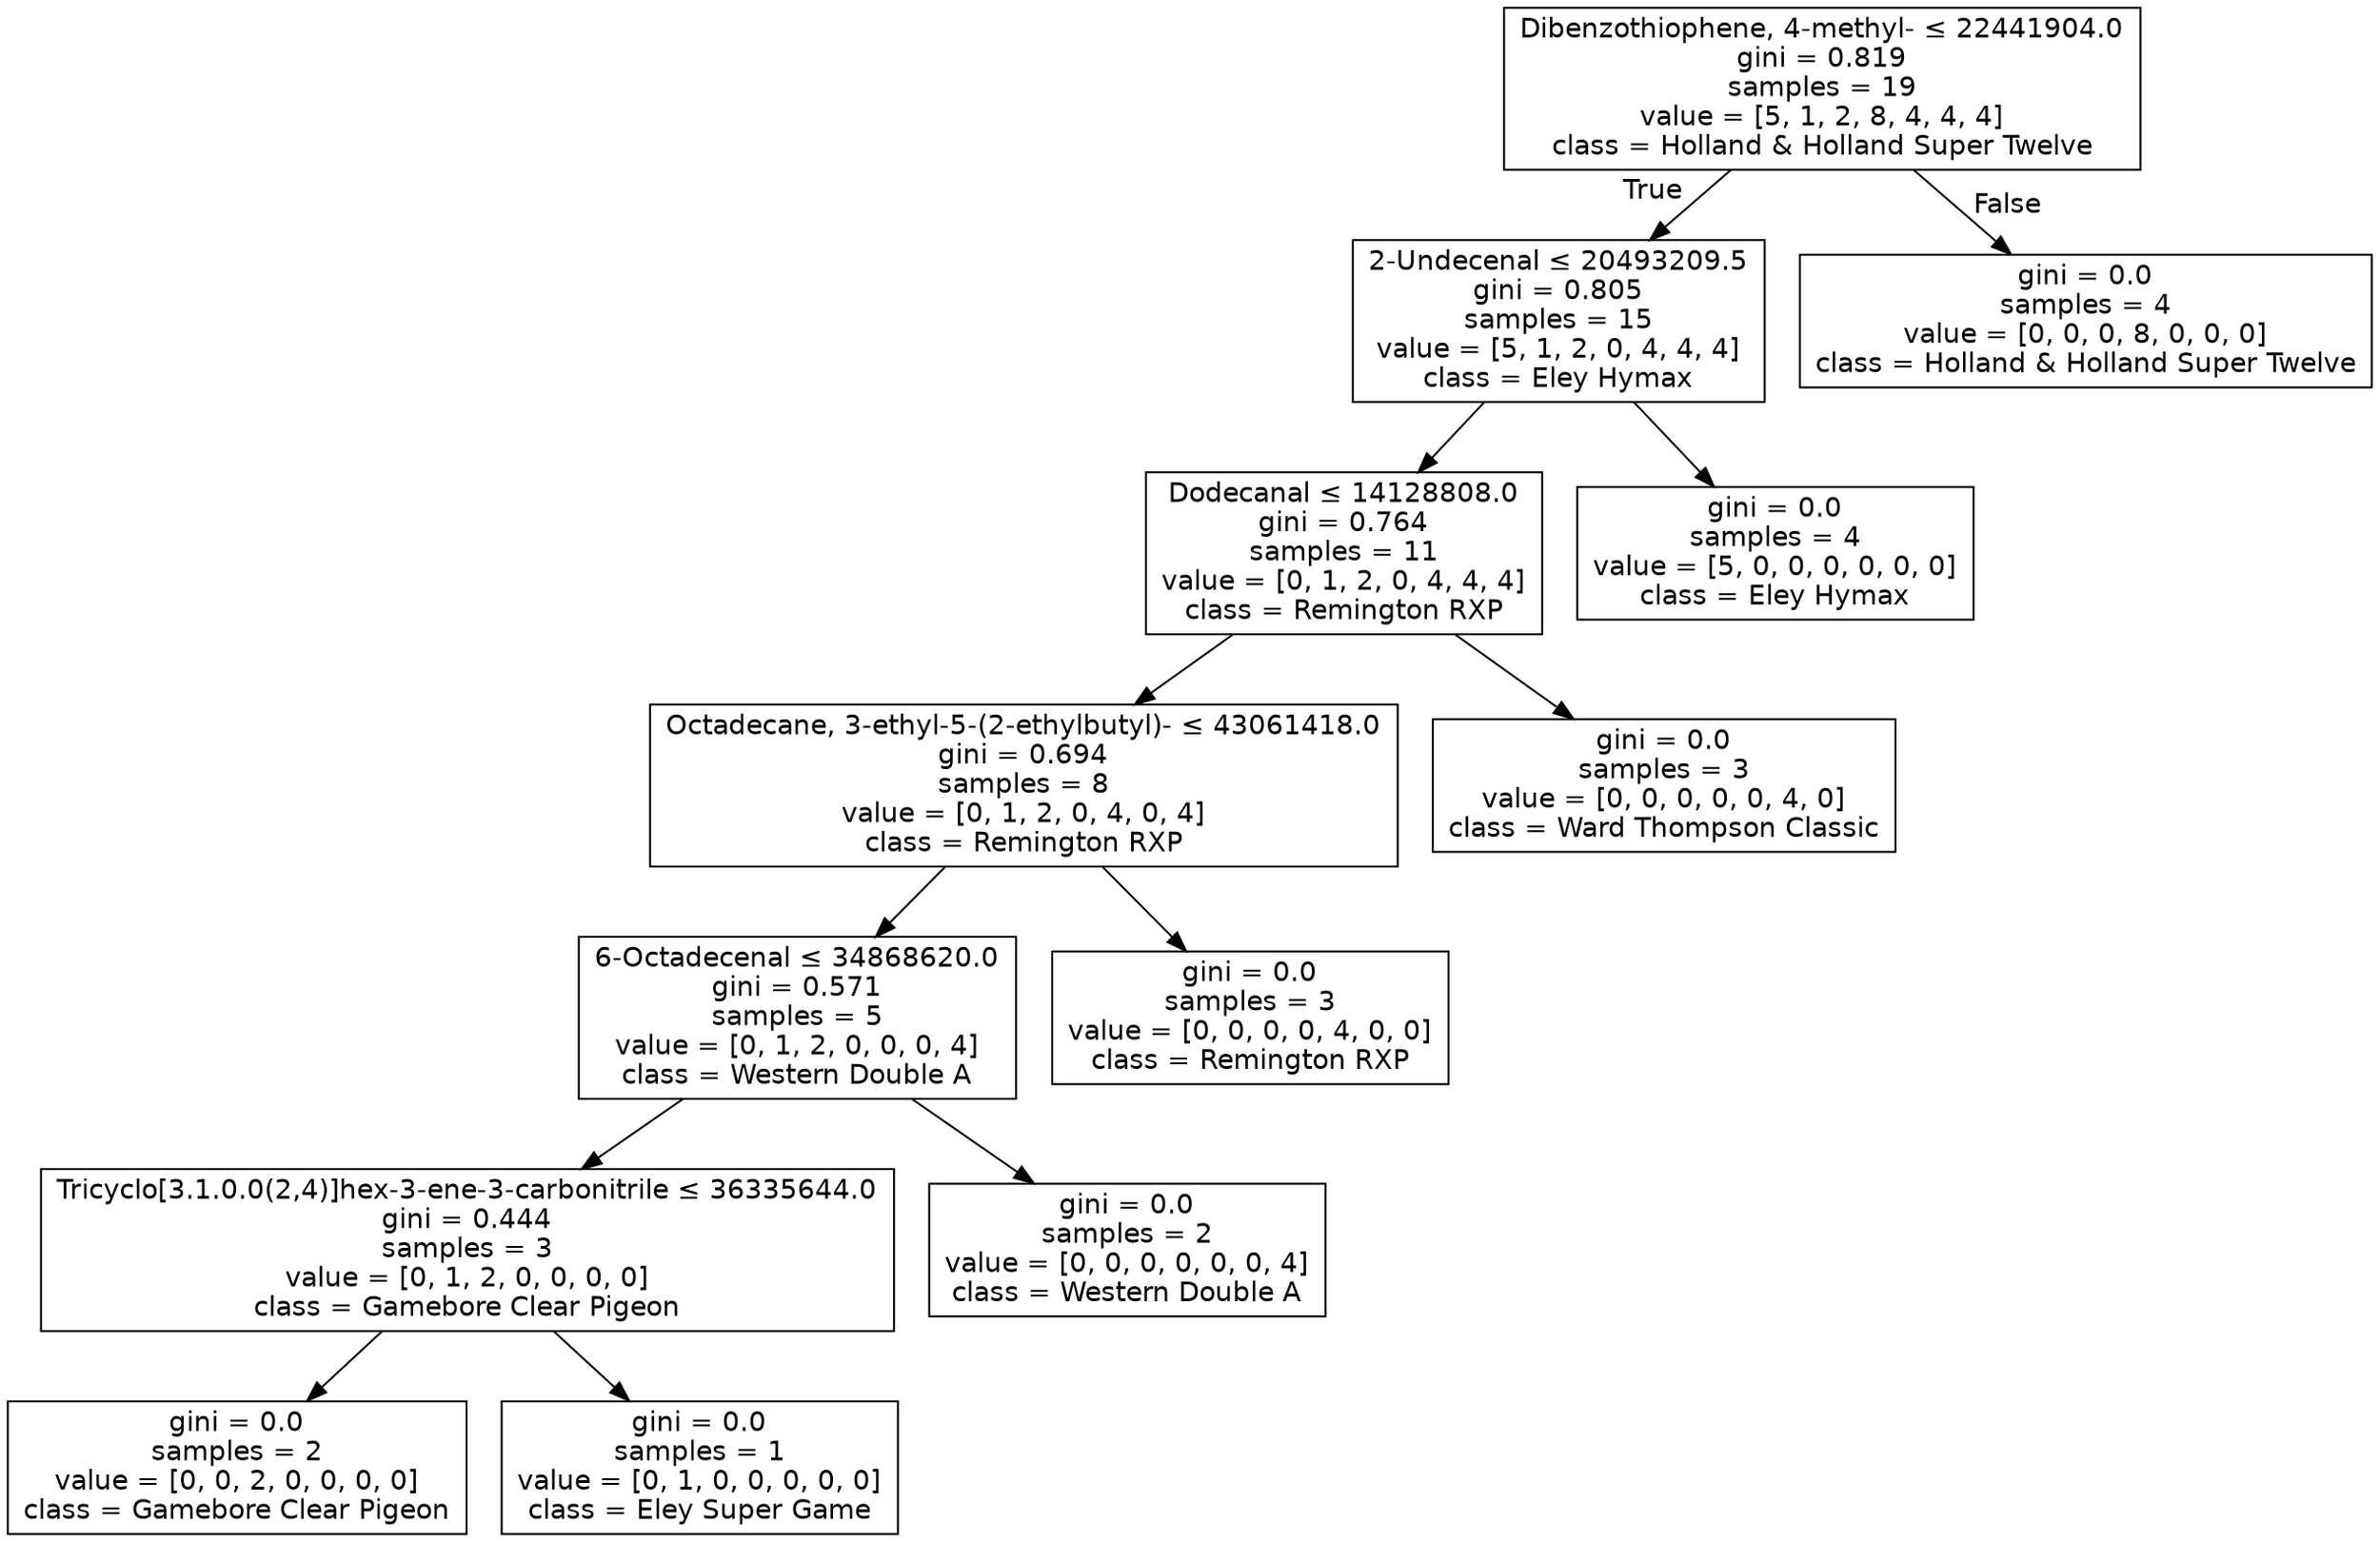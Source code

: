 digraph Tree {
node [shape=box, fontname="helvetica"] ;
edge [fontname="helvetica"] ;
0 [label=<Dibenzothiophene, 4-methyl- &le; 22441904.0<br/>gini = 0.819<br/>samples = 19<br/>value = [5, 1, 2, 8, 4, 4, 4]<br/>class = Holland &amp; Holland Super Twelve>] ;
1 [label=<2-Undecenal &le; 20493209.5<br/>gini = 0.805<br/>samples = 15<br/>value = [5, 1, 2, 0, 4, 4, 4]<br/>class = Eley Hymax>] ;
0 -> 1 [labeldistance=2.5, labelangle=45, headlabel="True"] ;
2 [label=<Dodecanal &le; 14128808.0<br/>gini = 0.764<br/>samples = 11<br/>value = [0, 1, 2, 0, 4, 4, 4]<br/>class = Remington RXP>] ;
1 -> 2 ;
3 [label=<Octadecane, 3-ethyl-5-(2-ethylbutyl)- &le; 43061418.0<br/>gini = 0.694<br/>samples = 8<br/>value = [0, 1, 2, 0, 4, 0, 4]<br/>class = Remington RXP>] ;
2 -> 3 ;
4 [label=<6-Octadecenal &le; 34868620.0<br/>gini = 0.571<br/>samples = 5<br/>value = [0, 1, 2, 0, 0, 0, 4]<br/>class = Western Double A>] ;
3 -> 4 ;
5 [label=<Tricyclo[3.1.0.0(2,4)]hex-3-ene-3-carbonitrile &le; 36335644.0<br/>gini = 0.444<br/>samples = 3<br/>value = [0, 1, 2, 0, 0, 0, 0]<br/>class = Gamebore Clear Pigeon>] ;
4 -> 5 ;
6 [label=<gini = 0.0<br/>samples = 2<br/>value = [0, 0, 2, 0, 0, 0, 0]<br/>class = Gamebore Clear Pigeon>] ;
5 -> 6 ;
7 [label=<gini = 0.0<br/>samples = 1<br/>value = [0, 1, 0, 0, 0, 0, 0]<br/>class = Eley Super Game>] ;
5 -> 7 ;
8 [label=<gini = 0.0<br/>samples = 2<br/>value = [0, 0, 0, 0, 0, 0, 4]<br/>class = Western Double A>] ;
4 -> 8 ;
9 [label=<gini = 0.0<br/>samples = 3<br/>value = [0, 0, 0, 0, 4, 0, 0]<br/>class = Remington RXP>] ;
3 -> 9 ;
10 [label=<gini = 0.0<br/>samples = 3<br/>value = [0, 0, 0, 0, 0, 4, 0]<br/>class = Ward Thompson Classic>] ;
2 -> 10 ;
11 [label=<gini = 0.0<br/>samples = 4<br/>value = [5, 0, 0, 0, 0, 0, 0]<br/>class = Eley Hymax>] ;
1 -> 11 ;
12 [label=<gini = 0.0<br/>samples = 4<br/>value = [0, 0, 0, 8, 0, 0, 0]<br/>class = Holland &amp; Holland Super Twelve>] ;
0 -> 12 [labeldistance=2.5, labelangle=-45, headlabel="False"] ;
}
